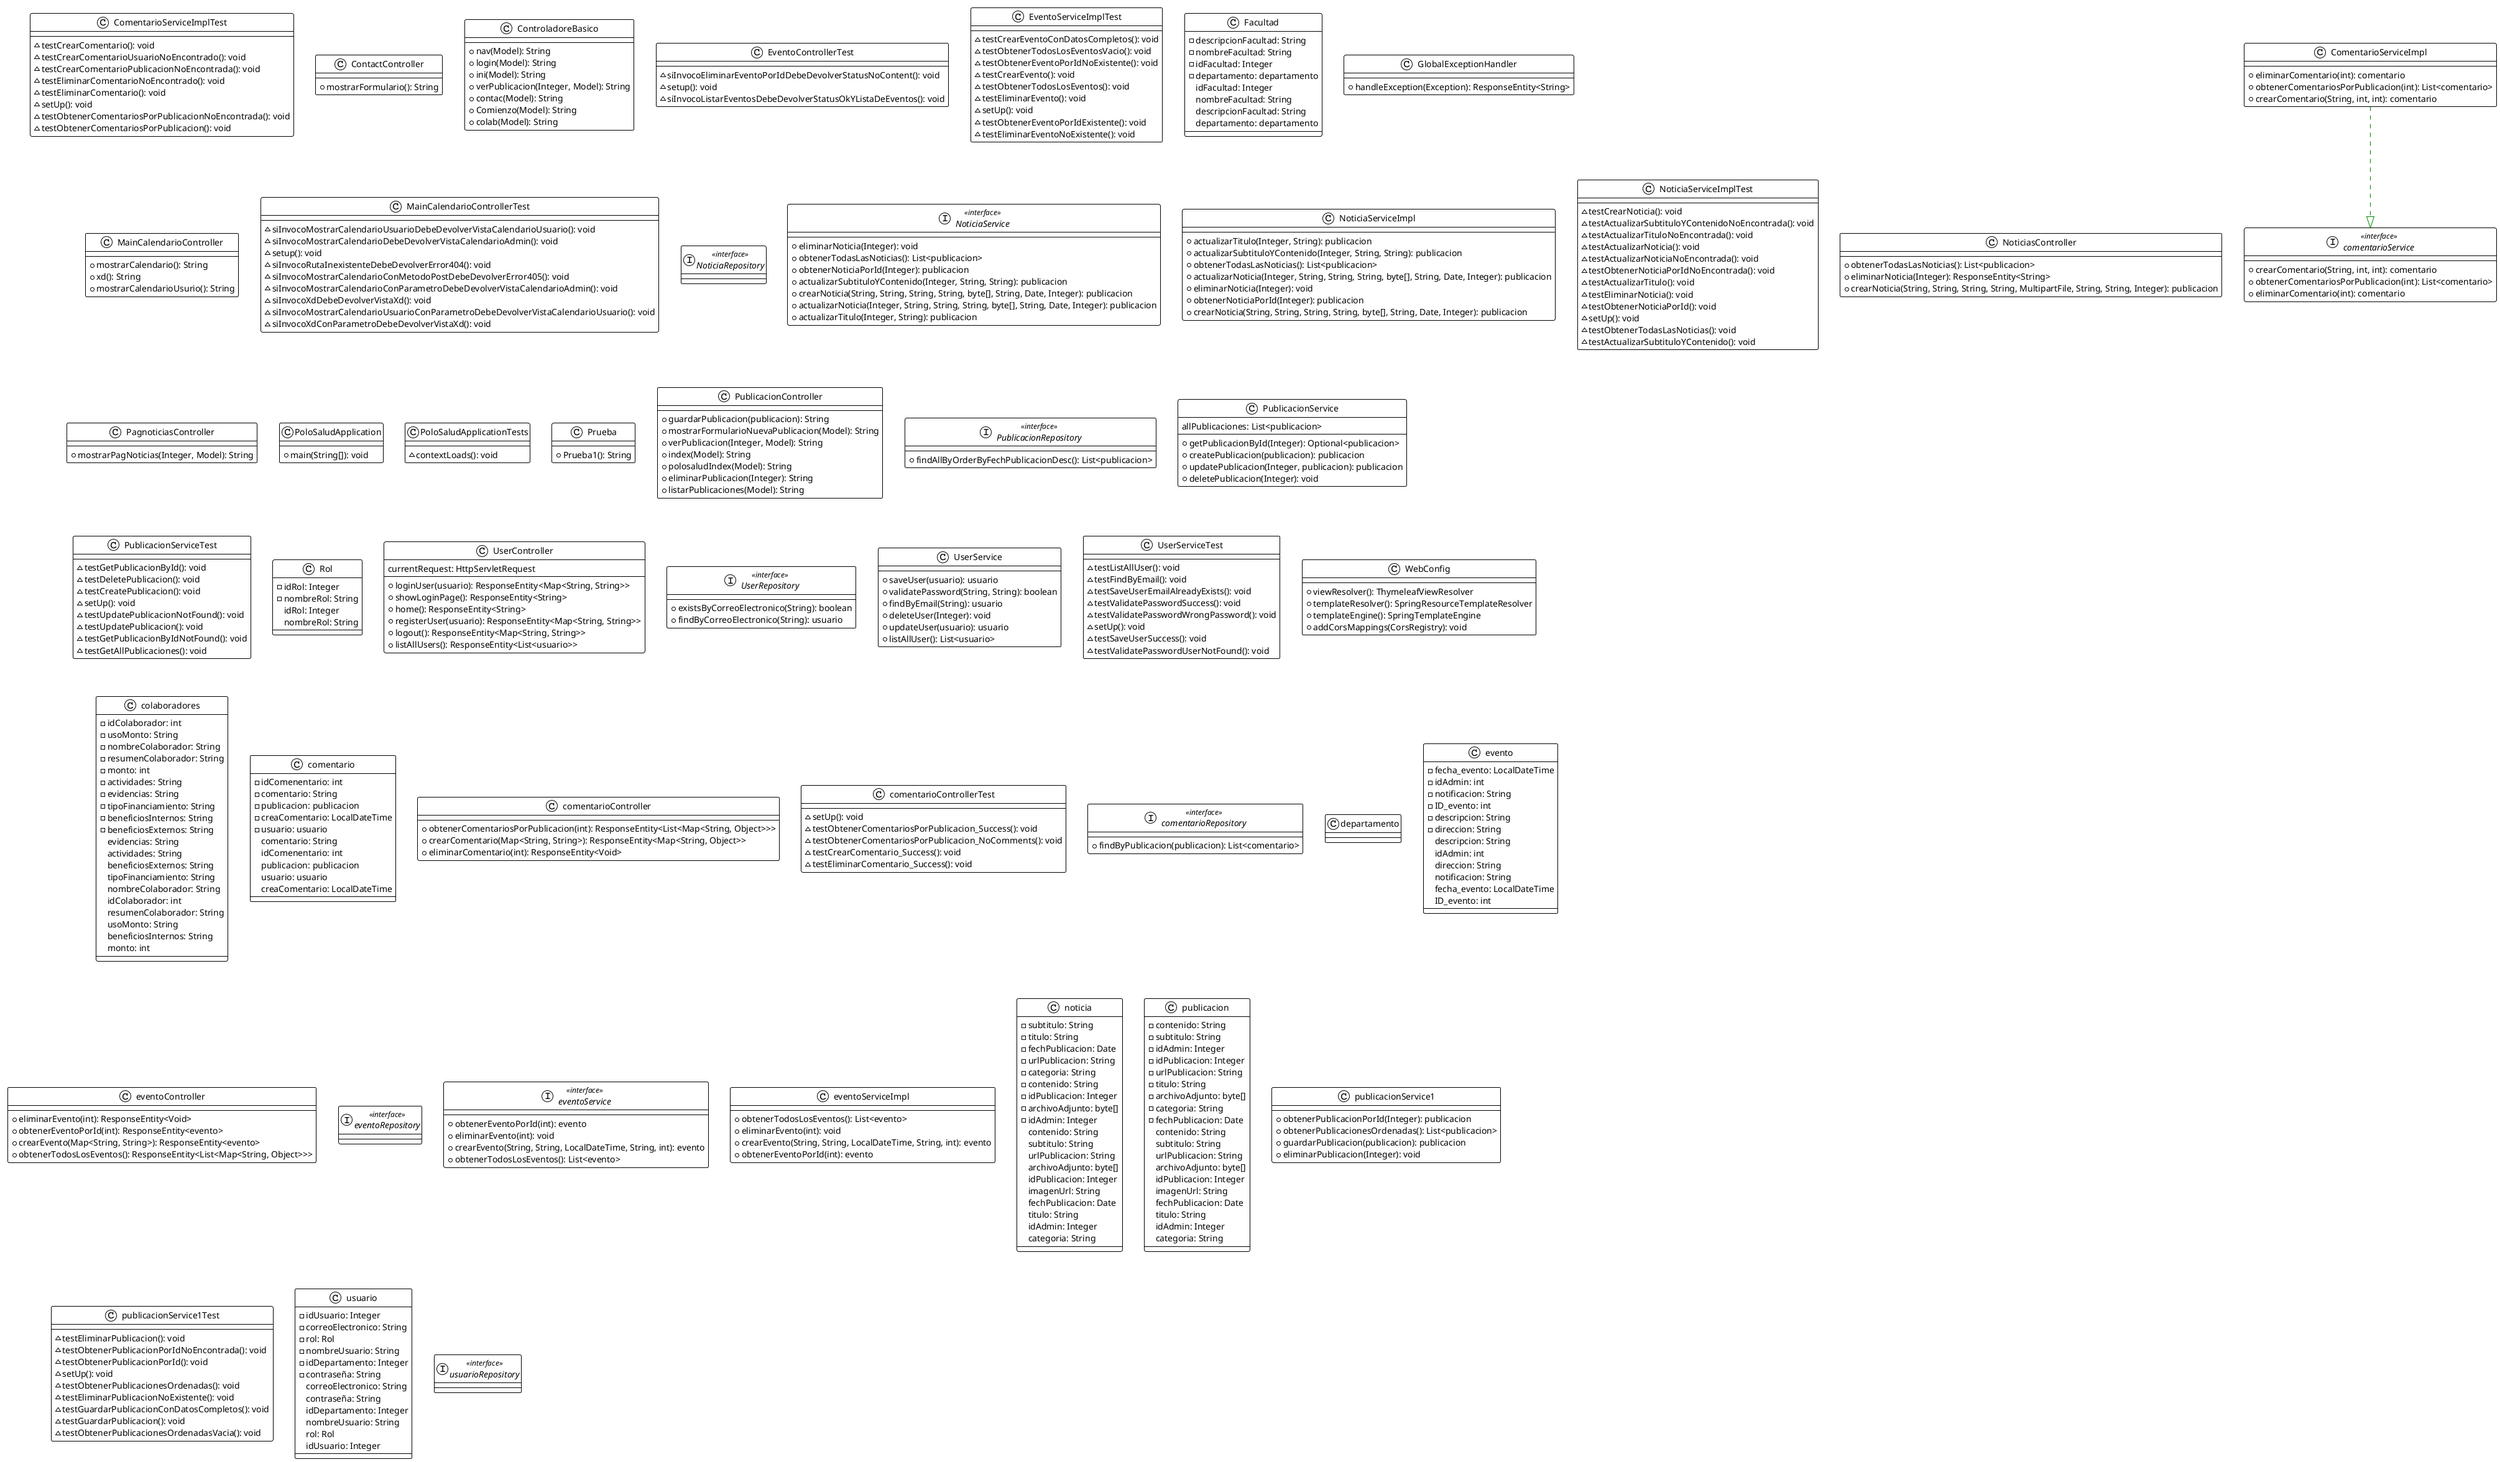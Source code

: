 @startuml

!theme plain
top to bottom direction
skinparam linetype ortho

class ComentarioServiceImpl {
  + eliminarComentario(int): comentario
  + obtenerComentariosPorPublicacion(int): List<comentario>
  + crearComentario(String, int, int): comentario
}
class ComentarioServiceImplTest {
  ~ testCrearComentario(): void
  ~ testCrearComentarioUsuarioNoEncontrado(): void
  ~ testCrearComentarioPublicacionNoEncontrada(): void
  ~ testEliminarComentarioNoEncontrado(): void
  ~ testEliminarComentario(): void
  ~ setUp(): void
  ~ testObtenerComentariosPorPublicacionNoEncontrada(): void
  ~ testObtenerComentariosPorPublicacion(): void
}
class ContactController {
  + mostrarFormulario(): String
}
class ControladoreBasico {
  + nav(Model): String
  + login(Model): String
  + ini(Model): String
  + verPublicacion(Integer, Model): String
  + contac(Model): String
  + Comienzo(Model): String
  + colab(Model): String
}
class EventoControllerTest {
  ~ siInvocoEliminarEventoPorIdDebeDevolverStatusNoContent(): void
  ~ setup(): void
  ~ siInvocoListarEventosDebeDevolverStatusOkYListaDeEventos(): void
}
class EventoServiceImplTest {
  ~ testCrearEventoConDatosCompletos(): void
  ~ testObtenerTodosLosEventosVacio(): void
  ~ testObtenerEventoPorIdNoExistente(): void
  ~ testCrearEvento(): void
  ~ testObtenerTodosLosEventos(): void
  ~ testEliminarEvento(): void
  ~ setUp(): void
  ~ testObtenerEventoPorIdExistente(): void
  ~ testEliminarEventoNoExistente(): void
}
class Facultad {
  - descripcionFacultad: String
  - nombreFacultad: String
  - idFacultad: Integer
  - departamento: departamento
   idFacultad: Integer
   nombreFacultad: String
   descripcionFacultad: String
   departamento: departamento
}
class GlobalExceptionHandler {
  + handleException(Exception): ResponseEntity<String>
}
class MainCalendarioController {
  + mostrarCalendario(): String
  + xd(): String
  + mostrarCalendarioUsurio(): String
}
class MainCalendarioControllerTest {
  ~ siInvocoMostrarCalendarioUsuarioDebeDevolverVistaCalendarioUsuario(): void
  ~ siInvocoMostrarCalendarioDebeDevolverVistaCalendarioAdmin(): void
  ~ setup(): void
  ~ siInvocoRutaInexistenteDebeDevolverError404(): void
  ~ siInvocoMostrarCalendarioConMetodoPostDebeDevolverError405(): void
  ~ siInvocoMostrarCalendarioConParametroDebeDevolverVistaCalendarioAdmin(): void
  ~ siInvocoXdDebeDevolverVistaXd(): void
  ~ siInvocoMostrarCalendarioUsuarioConParametroDebeDevolverVistaCalendarioUsuario(): void
  ~ siInvocoXdConParametroDebeDevolverVistaXd(): void
}
interface NoticiaRepository << interface >>
interface NoticiaService << interface >> {
  + eliminarNoticia(Integer): void
  + obtenerTodasLasNoticias(): List<publicacion>
  + obtenerNoticiaPorId(Integer): publicacion
  + actualizarSubtituloYContenido(Integer, String, String): publicacion
  + crearNoticia(String, String, String, String, byte[], String, Date, Integer): publicacion
  + actualizarNoticia(Integer, String, String, String, byte[], String, Date, Integer): publicacion
  + actualizarTitulo(Integer, String): publicacion
}
class NoticiaServiceImpl {
  + actualizarTitulo(Integer, String): publicacion
  + actualizarSubtituloYContenido(Integer, String, String): publicacion
  + obtenerTodasLasNoticias(): List<publicacion>
  + actualizarNoticia(Integer, String, String, String, byte[], String, Date, Integer): publicacion
  + eliminarNoticia(Integer): void
  + obtenerNoticiaPorId(Integer): publicacion
  + crearNoticia(String, String, String, String, byte[], String, Date, Integer): publicacion
}
class NoticiaServiceImplTest {
  ~ testCrearNoticia(): void
  ~ testActualizarSubtituloYContenidoNoEncontrada(): void
  ~ testActualizarTituloNoEncontrada(): void
  ~ testActualizarNoticia(): void
  ~ testActualizarNoticiaNoEncontrada(): void
  ~ testObtenerNoticiaPorIdNoEncontrada(): void
  ~ testActualizarTitulo(): void
  ~ testEliminarNoticia(): void
  ~ testObtenerNoticiaPorId(): void
  ~ setUp(): void
  ~ testObtenerTodasLasNoticias(): void
  ~ testActualizarSubtituloYContenido(): void
}
class NoticiasController {
  + obtenerTodasLasNoticias(): List<publicacion>
  + eliminarNoticia(Integer): ResponseEntity<String>
  + crearNoticia(String, String, String, String, MultipartFile, String, String, Integer): publicacion
}
class PagnoticiasController {
  + mostrarPagNoticias(Integer, Model): String
}
class PoloSaludApplication {
  + main(String[]): void
}
class PoloSaludApplicationTests {
  ~ contextLoads(): void
}
class Prueba {
  + Prueba1(): String
}
class PublicacionController {
  + guardarPublicacion(publicacion): String
  + mostrarFormularioNuevaPublicacion(Model): String
  + verPublicacion(Integer, Model): String
  + index(Model): String
  + polosaludIndex(Model): String
  + eliminarPublicacion(Integer): String
  + listarPublicaciones(Model): String
}
interface PublicacionRepository << interface >> {
  + findAllByOrderByFechPublicacionDesc(): List<publicacion>
}
class PublicacionService {
  + getPublicacionById(Integer): Optional<publicacion>
  + createPublicacion(publicacion): publicacion
  + updatePublicacion(Integer, publicacion): publicacion
  + deletePublicacion(Integer): void
   allPublicaciones: List<publicacion>
}
class PublicacionServiceTest {
  ~ testGetPublicacionById(): void
  ~ testDeletePublicacion(): void
  ~ testCreatePublicacion(): void
  ~ setUp(): void
  ~ testUpdatePublicacionNotFound(): void
  ~ testUpdatePublicacion(): void
  ~ testGetPublicacionByIdNotFound(): void
  ~ testGetAllPublicaciones(): void
}
class Rol {
  - idRol: Integer
  - nombreRol: String
   idRol: Integer
   nombreRol: String
}
class UserController {
  + loginUser(usuario): ResponseEntity<Map<String, String>>
  + showLoginPage(): ResponseEntity<String>
  + home(): ResponseEntity<String>
  + registerUser(usuario): ResponseEntity<Map<String, String>>
  + logout(): ResponseEntity<Map<String, String>>
  + listAllUsers(): ResponseEntity<List<usuario>>
   currentRequest: HttpServletRequest
}
interface UserRepository << interface >> {
  + existsByCorreoElectronico(String): boolean
  + findByCorreoElectronico(String): usuario
}
class UserService {
  + saveUser(usuario): usuario
  + validatePassword(String, String): boolean
  + findByEmail(String): usuario
  + deleteUser(Integer): void
  + updateUser(usuario): usuario
  + listAllUser(): List<usuario>
}
class UserServiceTest {
  ~ testListAllUser(): void
  ~ testFindByEmail(): void
  ~ testSaveUserEmailAlreadyExists(): void
  ~ testValidatePasswordSuccess(): void
  ~ testValidatePasswordWrongPassword(): void
  ~ setUp(): void
  ~ testSaveUserSuccess(): void
  ~ testValidatePasswordUserNotFound(): void
}
class WebConfig {
  + viewResolver(): ThymeleafViewResolver
  + templateResolver(): SpringResourceTemplateResolver
  + templateEngine(): SpringTemplateEngine
  + addCorsMappings(CorsRegistry): void
}
class colaboradores {
  - idColaborador: int
  - usoMonto: String
  - nombreColaborador: String
  - resumenColaborador: String
  - monto: int
  - actividades: String
  - evidencias: String
  - tipoFinanciamiento: String
  - beneficiosInternos: String
  - beneficiosExternos: String
   evidencias: String
   actividades: String
   beneficiosExternos: String
   tipoFinanciamiento: String
   nombreColaborador: String
   idColaborador: int
   resumenColaborador: String
   usoMonto: String
   beneficiosInternos: String
   monto: int
}
class comentario {
  - idComenentario: int
  - comentario: String
  - publicacion: publicacion
  - creaComentario: LocalDateTime
  - usuario: usuario
   comentario: String
   idComenentario: int
   publicacion: publicacion
   usuario: usuario
   creaComentario: LocalDateTime
}
class comentarioController {
  + obtenerComentariosPorPublicacion(int): ResponseEntity<List<Map<String, Object>>>
  + crearComentario(Map<String, String>): ResponseEntity<Map<String, Object>>
  + eliminarComentario(int): ResponseEntity<Void>
}
class comentarioControllerTest {
  ~ setUp(): void
  ~ testObtenerComentariosPorPublicacion_Success(): void
  ~ testObtenerComentariosPorPublicacion_NoComments(): void
  ~ testCrearComentario_Success(): void
  ~ testEliminarComentario_Success(): void
}
interface comentarioRepository << interface >> {
  + findByPublicacion(publicacion): List<comentario>
}
interface comentarioService << interface >> {
  + crearComentario(String, int, int): comentario
  + obtenerComentariosPorPublicacion(int): List<comentario>
  + eliminarComentario(int): comentario
}
class departamento
class evento {
  - fecha_evento: LocalDateTime
  - idAdmin: int
  - notificacion: String
  - ID_evento: int
  - descripcion: String
  - direccion: String
   descripcion: String
   idAdmin: int
   direccion: String
   notificacion: String
   fecha_evento: LocalDateTime
   ID_evento: int
}
class eventoController {
  + eliminarEvento(int): ResponseEntity<Void>
  + obtenerEventoPorId(int): ResponseEntity<evento>
  + crearEvento(Map<String, String>): ResponseEntity<evento>
  + obtenerTodosLosEventos(): ResponseEntity<List<Map<String, Object>>>
}
interface eventoRepository << interface >>
interface eventoService << interface >> {
  + obtenerEventoPorId(int): evento
  + eliminarEvento(int): void
  + crearEvento(String, String, LocalDateTime, String, int): evento
  + obtenerTodosLosEventos(): List<evento>
}
class eventoServiceImpl {
  + obtenerTodosLosEventos(): List<evento>
  + eliminarEvento(int): void
  + crearEvento(String, String, LocalDateTime, String, int): evento
  + obtenerEventoPorId(int): evento
}
class noticia {
  - subtitulo: String
  - titulo: String
  - fechPublicacion: Date
  - urlPublicacion: String
  - categoria: String
  - contenido: String
  - idPublicacion: Integer
  - archivoAdjunto: byte[]
  - idAdmin: Integer
   contenido: String
   subtitulo: String
   urlPublicacion: String
   archivoAdjunto: byte[]
   idPublicacion: Integer
   imagenUrl: String
   fechPublicacion: Date
   titulo: String
   idAdmin: Integer
   categoria: String
}
class publicacion {
  - contenido: String
  - subtitulo: String
  - idAdmin: Integer
  - idPublicacion: Integer
  - urlPublicacion: String
  - titulo: String
  - archivoAdjunto: byte[]
  - categoria: String
  - fechPublicacion: Date
   contenido: String
   subtitulo: String
   urlPublicacion: String
   archivoAdjunto: byte[]
   idPublicacion: Integer
   imagenUrl: String
   fechPublicacion: Date
   titulo: String
   idAdmin: Integer
   categoria: String
}
class publicacionService1 {
  + obtenerPublicacionPorId(Integer): publicacion
  + obtenerPublicacionesOrdenadas(): List<publicacion>
  + guardarPublicacion(publicacion): publicacion
  + eliminarPublicacion(Integer): void
}
class publicacionService1Test {
  ~ testEliminarPublicacion(): void
  ~ testObtenerPublicacionPorIdNoEncontrada(): void
  ~ testObtenerPublicacionPorId(): void
  ~ setUp(): void
  ~ testObtenerPublicacionesOrdenadas(): void
  ~ testEliminarPublicacionNoExistente(): void
  ~ testGuardarPublicacionConDatosCompletos(): void
  ~ testGuardarPublicacion(): void
  ~ testObtenerPublicacionesOrdenadasVacia(): void
}
class usuario {
  - idUsuario: Integer
  - correoElectronico: String
  - rol: Rol
  - nombreUsuario: String
  - idDepartamento: Integer
  - contraseña: String
   correoElectronico: String
   contraseña: String
   idDepartamento: Integer
   nombreUsuario: String
   rol: Rol
   idUsuario: Integer
}
interface usuarioRepository << interface >>

ComentarioServiceImpl         -[#008200,dashed]-^  comentarioService            
@enduml
